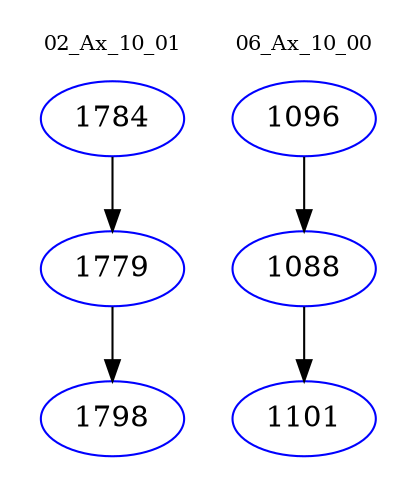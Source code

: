 digraph{
subgraph cluster_0 {
color = white
label = "02_Ax_10_01";
fontsize=10;
T0_1784 [label="1784", color="blue"]
T0_1784 -> T0_1779 [color="black"]
T0_1779 [label="1779", color="blue"]
T0_1779 -> T0_1798 [color="black"]
T0_1798 [label="1798", color="blue"]
}
subgraph cluster_1 {
color = white
label = "06_Ax_10_00";
fontsize=10;
T1_1096 [label="1096", color="blue"]
T1_1096 -> T1_1088 [color="black"]
T1_1088 [label="1088", color="blue"]
T1_1088 -> T1_1101 [color="black"]
T1_1101 [label="1101", color="blue"]
}
}
